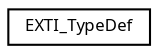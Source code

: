 digraph "Graphical Class Hierarchy"
{
  edge [fontname="Sans",fontsize="8",labelfontname="Sans",labelfontsize="8"];
  node [fontname="Sans",fontsize="8",shape=record];
  rankdir="LR";
  Node1 [label="EXTI_TypeDef",height=0.2,width=0.4,color="black", fillcolor="white", style="filled",URL="$struct_e_x_t_i___type_def.html",tooltip="External Interrupt/Event Controller. "];
}
